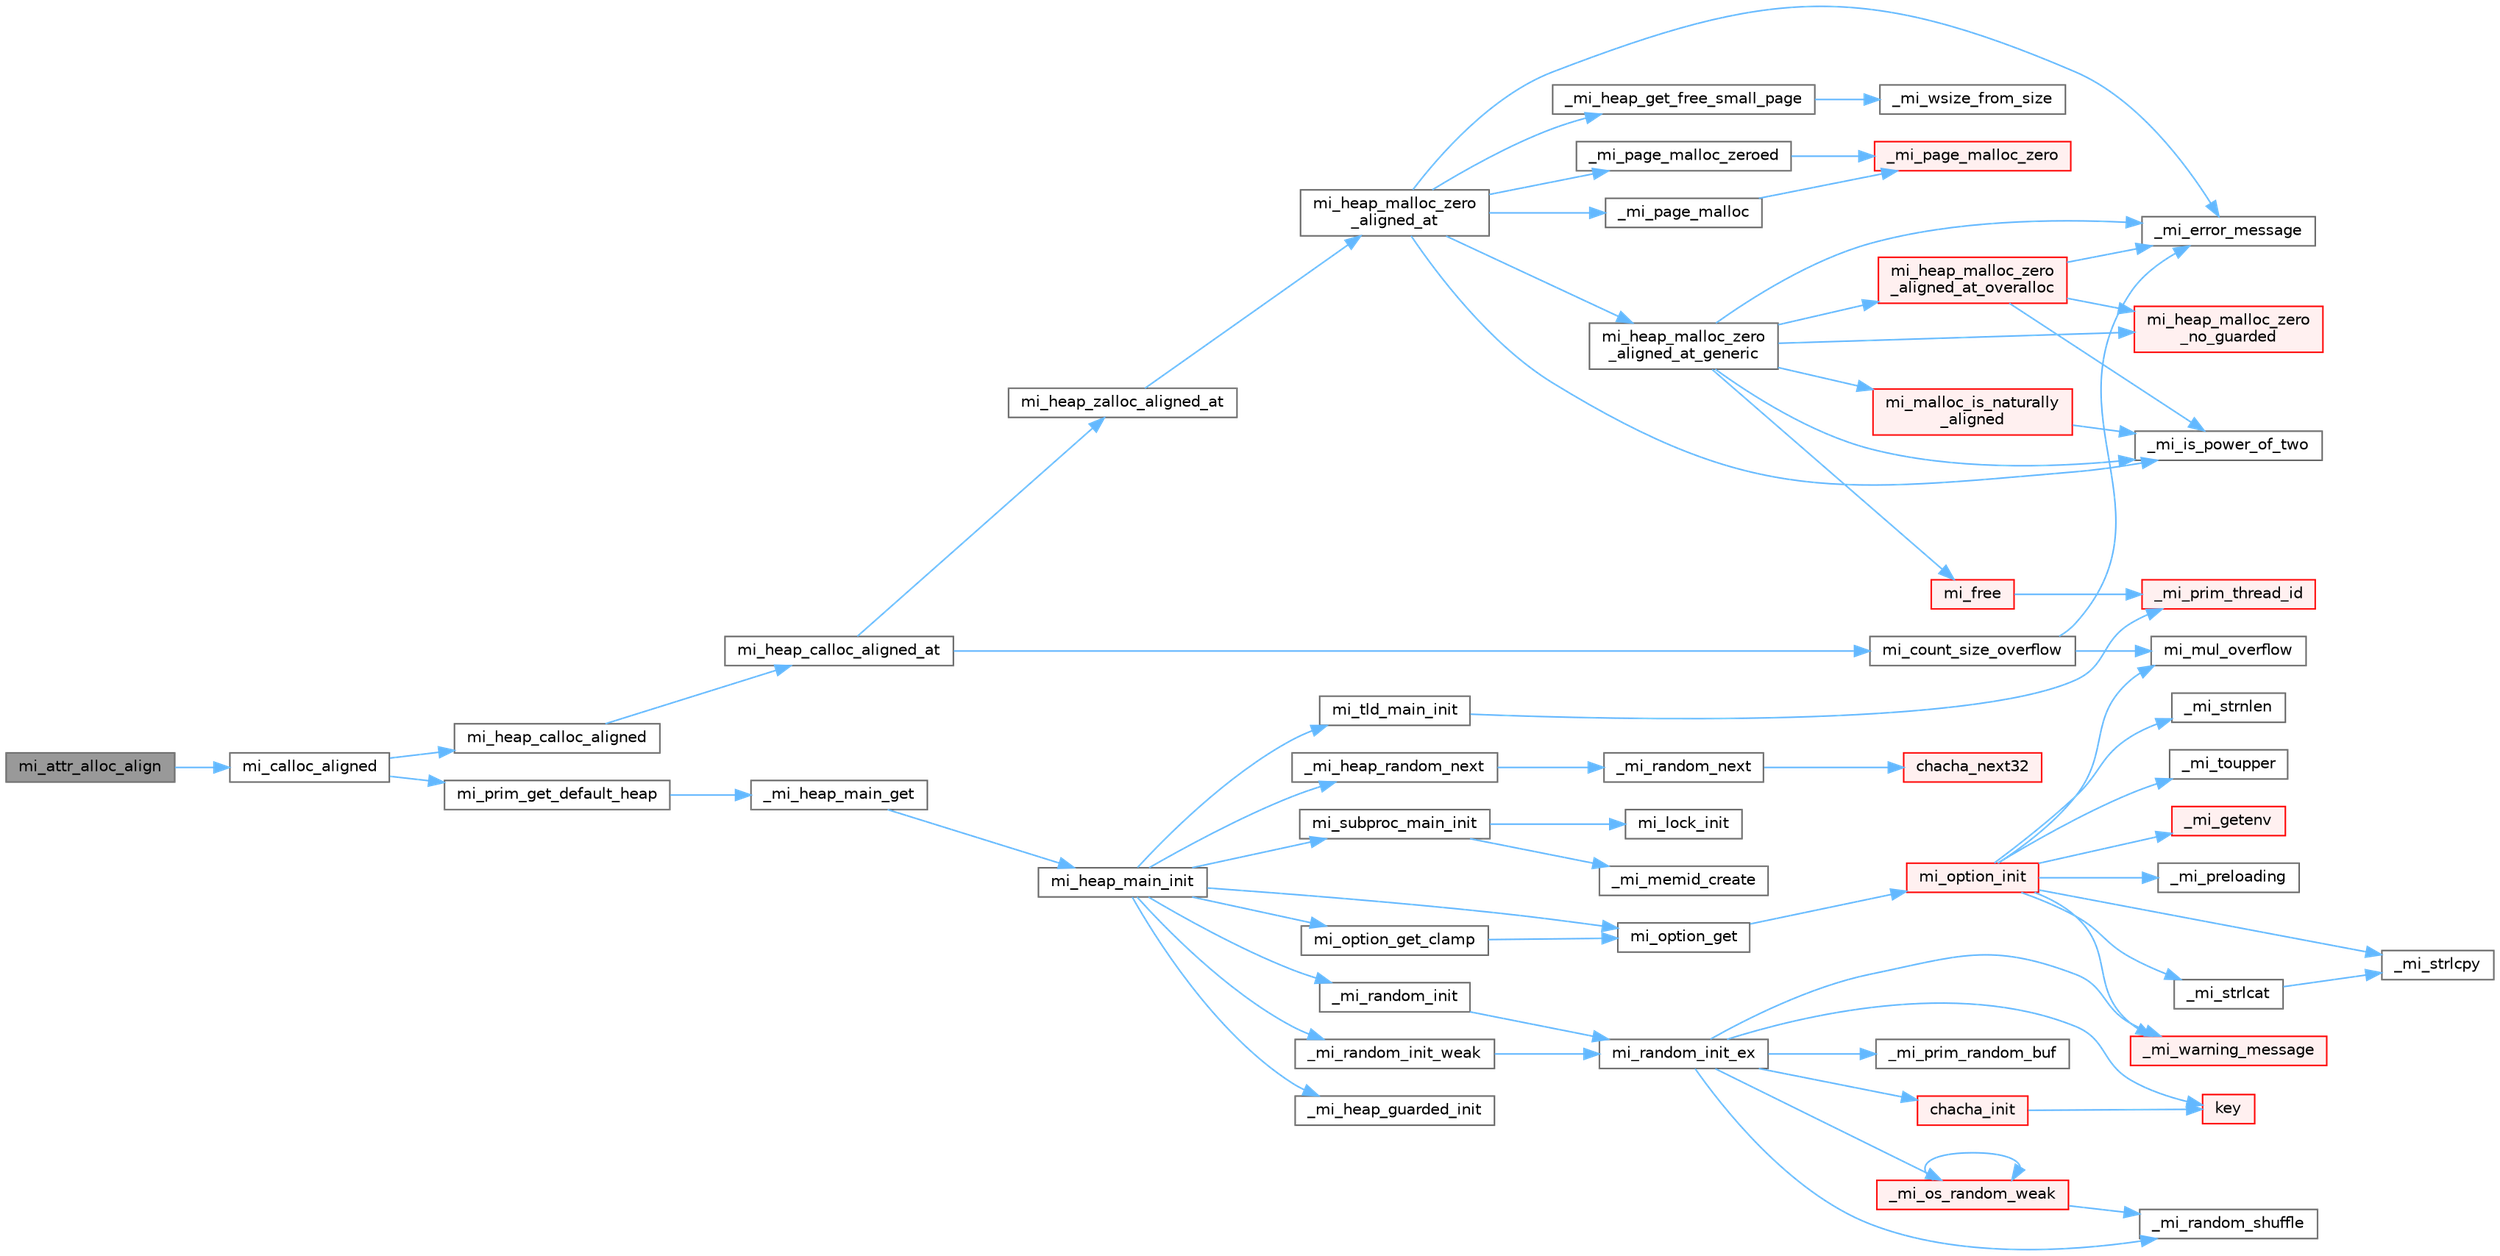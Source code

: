 digraph "mi_attr_alloc_align"
{
 // LATEX_PDF_SIZE
  bgcolor="transparent";
  edge [fontname=Helvetica,fontsize=10,labelfontname=Helvetica,labelfontsize=10];
  node [fontname=Helvetica,fontsize=10,shape=box,height=0.2,width=0.4];
  rankdir="LR";
  Node1 [id="Node000001",label="mi_attr_alloc_align",height=0.2,width=0.4,color="gray40", fillcolor="grey60", style="filled", fontcolor="black",tooltip=" "];
  Node1 -> Node2 [id="edge67_Node000001_Node000002",color="steelblue1",style="solid",tooltip=" "];
  Node2 [id="Node000002",label="mi_calloc_aligned",height=0.2,width=0.4,color="grey40", fillcolor="white", style="filled",URL="$group__aligned.html#ga424ef386fb1f9f8e0a86ab53f16eaaf1",tooltip=" "];
  Node2 -> Node3 [id="edge68_Node000002_Node000003",color="steelblue1",style="solid",tooltip=" "];
  Node3 [id="Node000003",label="mi_heap_calloc_aligned",height=0.2,width=0.4,color="grey40", fillcolor="white", style="filled",URL="$group__heap.html#gacafcc26df827c7a7de5e850217566108",tooltip=" "];
  Node3 -> Node4 [id="edge69_Node000003_Node000004",color="steelblue1",style="solid",tooltip=" "];
  Node4 [id="Node000004",label="mi_heap_calloc_aligned_at",height=0.2,width=0.4,color="grey40", fillcolor="white", style="filled",URL="$group__heap.html#gaa42ec2079989c4374f2c331d9b35f4e4",tooltip=" "];
  Node4 -> Node5 [id="edge70_Node000004_Node000005",color="steelblue1",style="solid",tooltip=" "];
  Node5 [id="Node000005",label="mi_count_size_overflow",height=0.2,width=0.4,color="grey40", fillcolor="white", style="filled",URL="$_e_a_s_t_l_2packages_2mimalloc_2include_2mimalloc_2internal_8h.html#ad0741c6523fbf2e3870fd3477bf6fe91",tooltip=" "];
  Node5 -> Node6 [id="edge71_Node000005_Node000006",color="steelblue1",style="solid",tooltip=" "];
  Node6 [id="Node000006",label="_mi_error_message",height=0.2,width=0.4,color="grey40", fillcolor="white", style="filled",URL="$options_8c.html#a2bebc073bcaac71658e57bb260c2e426",tooltip=" "];
  Node5 -> Node7 [id="edge72_Node000005_Node000007",color="steelblue1",style="solid",tooltip=" "];
  Node7 [id="Node000007",label="mi_mul_overflow",height=0.2,width=0.4,color="grey40", fillcolor="white", style="filled",URL="$_e_a_s_t_l_2packages_2mimalloc_2include_2mimalloc_2internal_8h.html#abf06027911fbdc300901fb961a45e4d0",tooltip=" "];
  Node4 -> Node8 [id="edge73_Node000004_Node000008",color="steelblue1",style="solid",tooltip=" "];
  Node8 [id="Node000008",label="mi_heap_zalloc_aligned_at",height=0.2,width=0.4,color="grey40", fillcolor="white", style="filled",URL="$group__heap.html#ga484e3d01cd174f78c7e53370e5a7c819",tooltip=" "];
  Node8 -> Node9 [id="edge74_Node000008_Node000009",color="steelblue1",style="solid",tooltip=" "];
  Node9 [id="Node000009",label="mi_heap_malloc_zero\l_aligned_at",height=0.2,width=0.4,color="grey40", fillcolor="white", style="filled",URL="$alloc-aligned_8c.html#a5a91c01df4ee03f2157157434e535648",tooltip=" "];
  Node9 -> Node6 [id="edge75_Node000009_Node000006",color="steelblue1",style="solid",tooltip=" "];
  Node9 -> Node10 [id="edge76_Node000009_Node000010",color="steelblue1",style="solid",tooltip=" "];
  Node10 [id="Node000010",label="_mi_heap_get_free_small_page",height=0.2,width=0.4,color="grey40", fillcolor="white", style="filled",URL="$_e_a_s_t_l_2packages_2mimalloc_2include_2mimalloc_2internal_8h.html#a5ab9d8fb17d6213eb9789008e8d69ac1",tooltip=" "];
  Node10 -> Node11 [id="edge77_Node000010_Node000011",color="steelblue1",style="solid",tooltip=" "];
  Node11 [id="Node000011",label="_mi_wsize_from_size",height=0.2,width=0.4,color="grey40", fillcolor="white", style="filled",URL="$_e_a_s_t_l_2packages_2mimalloc_2include_2mimalloc_2internal_8h.html#a7d12fa8e45201ef1ba892c927d3b8ad1",tooltip=" "];
  Node9 -> Node12 [id="edge78_Node000009_Node000012",color="steelblue1",style="solid",tooltip=" "];
  Node12 [id="Node000012",label="_mi_is_power_of_two",height=0.2,width=0.4,color="grey40", fillcolor="white", style="filled",URL="$_e_a_s_t_l_2packages_2mimalloc_2include_2mimalloc_2internal_8h.html#ac46068515202fb9642f6b2610836bd82",tooltip=" "];
  Node9 -> Node13 [id="edge79_Node000009_Node000013",color="steelblue1",style="solid",tooltip=" "];
  Node13 [id="Node000013",label="_mi_page_malloc",height=0.2,width=0.4,color="grey40", fillcolor="white", style="filled",URL="$alloc_8c.html#a97c32575c2b27f4dc75af2429c45819d",tooltip=" "];
  Node13 -> Node14 [id="edge80_Node000013_Node000014",color="steelblue1",style="solid",tooltip=" "];
  Node14 [id="Node000014",label="_mi_page_malloc_zero",height=0.2,width=0.4,color="red", fillcolor="#FFF0F0", style="filled",URL="$alloc_8c.html#afd278f60e743bee5d9df559422f3455b",tooltip=" "];
  Node9 -> Node455 [id="edge81_Node000009_Node000455",color="steelblue1",style="solid",tooltip=" "];
  Node455 [id="Node000455",label="_mi_page_malloc_zeroed",height=0.2,width=0.4,color="grey40", fillcolor="white", style="filled",URL="$alloc_8c.html#adfd7ea63bc22fb012fb1b5ddcb0253d9",tooltip=" "];
  Node455 -> Node14 [id="edge82_Node000455_Node000014",color="steelblue1",style="solid",tooltip=" "];
  Node9 -> Node456 [id="edge83_Node000009_Node000456",color="steelblue1",style="solid",tooltip=" "];
  Node456 [id="Node000456",label="mi_heap_malloc_zero\l_aligned_at_generic",height=0.2,width=0.4,color="grey40", fillcolor="white", style="filled",URL="$alloc-aligned_8c.html#af2d93c20264f100910f38ae10bd6e9d8",tooltip=" "];
  Node456 -> Node6 [id="edge84_Node000456_Node000006",color="steelblue1",style="solid",tooltip=" "];
  Node456 -> Node12 [id="edge85_Node000456_Node000012",color="steelblue1",style="solid",tooltip=" "];
  Node456 -> Node457 [id="edge86_Node000456_Node000457",color="steelblue1",style="solid",tooltip=" "];
  Node457 [id="Node000457",label="mi_free",height=0.2,width=0.4,color="red", fillcolor="#FFF0F0", style="filled",URL="$group__malloc.html#gaf2c7b89c327d1f60f59e68b9ea644d95",tooltip=" "];
  Node457 -> Node67 [id="edge87_Node000457_Node000067",color="steelblue1",style="solid",tooltip=" "];
  Node67 [id="Node000067",label="_mi_prim_thread_id",height=0.2,width=0.4,color="red", fillcolor="#FFF0F0", style="filled",URL="$prim_8h.html#a3875c92cbb791d0a7c69bc1fd2df6804",tooltip=" "];
  Node456 -> Node485 [id="edge88_Node000456_Node000485",color="steelblue1",style="solid",tooltip=" "];
  Node485 [id="Node000485",label="mi_heap_malloc_zero\l_aligned_at_overalloc",height=0.2,width=0.4,color="red", fillcolor="#FFF0F0", style="filled",URL="$alloc-aligned_8c.html#a9148a575dc5a2a120d4fd4a584a124cb",tooltip=" "];
  Node485 -> Node6 [id="edge89_Node000485_Node000006",color="steelblue1",style="solid",tooltip=" "];
  Node485 -> Node12 [id="edge90_Node000485_Node000012",color="steelblue1",style="solid",tooltip=" "];
  Node485 -> Node490 [id="edge91_Node000485_Node000490",color="steelblue1",style="solid",tooltip=" "];
  Node490 [id="Node000490",label="mi_heap_malloc_zero\l_no_guarded",height=0.2,width=0.4,color="red", fillcolor="#FFF0F0", style="filled",URL="$alloc-aligned_8c.html#a4259bf6eedc404e48de0fa8c94441d51",tooltip=" "];
  Node456 -> Node490 [id="edge92_Node000456_Node000490",color="steelblue1",style="solid",tooltip=" "];
  Node456 -> Node492 [id="edge93_Node000456_Node000492",color="steelblue1",style="solid",tooltip=" "];
  Node492 [id="Node000492",label="mi_malloc_is_naturally\l_aligned",height=0.2,width=0.4,color="red", fillcolor="#FFF0F0", style="filled",URL="$alloc-aligned_8c.html#abaff374f59bcf05e8f548aa8609ae9bc",tooltip=" "];
  Node492 -> Node12 [id="edge94_Node000492_Node000012",color="steelblue1",style="solid",tooltip=" "];
  Node2 -> Node309 [id="edge95_Node000002_Node000309",color="steelblue1",style="solid",tooltip=" "];
  Node309 [id="Node000309",label="mi_prim_get_default_heap",height=0.2,width=0.4,color="grey40", fillcolor="white", style="filled",URL="$prim_8h.html#a986e62564728229db3ccecbd6e97fd98",tooltip=" "];
  Node309 -> Node310 [id="edge96_Node000309_Node000310",color="steelblue1",style="solid",tooltip=" "];
  Node310 [id="Node000310",label="_mi_heap_main_get",height=0.2,width=0.4,color="grey40", fillcolor="white", style="filled",URL="$_e_a_s_t_l_2packages_2mimalloc_2src_2init_8c.html#a1feeb4148fb048caf23361152895a55c",tooltip=" "];
  Node310 -> Node311 [id="edge97_Node000310_Node000311",color="steelblue1",style="solid",tooltip=" "];
  Node311 [id="Node000311",label="mi_heap_main_init",height=0.2,width=0.4,color="grey40", fillcolor="white", style="filled",URL="$_e_a_s_t_l_2packages_2mimalloc_2src_2init_8c.html#a5d8b12ae7942ecf3eb4e8ffd313a263a",tooltip=" "];
  Node311 -> Node312 [id="edge98_Node000311_Node000312",color="steelblue1",style="solid",tooltip=" "];
  Node312 [id="Node000312",label="_mi_heap_guarded_init",height=0.2,width=0.4,color="grey40", fillcolor="white", style="filled",URL="$_e_a_s_t_l_2packages_2mimalloc_2src_2init_8c.html#a70e3672a1e08dcb5e7e311d403693394",tooltip=" "];
  Node311 -> Node35 [id="edge99_Node000311_Node000035",color="steelblue1",style="solid",tooltip=" "];
  Node35 [id="Node000035",label="_mi_heap_random_next",height=0.2,width=0.4,color="grey40", fillcolor="white", style="filled",URL="$heap_8c.html#a68ddb5f2c595ea9d4e8d450342b4713c",tooltip=" "];
  Node35 -> Node36 [id="edge100_Node000035_Node000036",color="steelblue1",style="solid",tooltip=" "];
  Node36 [id="Node000036",label="_mi_random_next",height=0.2,width=0.4,color="grey40", fillcolor="white", style="filled",URL="$random_8c.html#ae7c0ab020aad85edd43240680cc4f76e",tooltip=" "];
  Node36 -> Node37 [id="edge101_Node000036_Node000037",color="steelblue1",style="solid",tooltip=" "];
  Node37 [id="Node000037",label="chacha_next32",height=0.2,width=0.4,color="red", fillcolor="#FFF0F0", style="filled",URL="$random_8c.html#aee994349e65d0c17afc5f058382e4987",tooltip=" "];
  Node311 -> Node313 [id="edge102_Node000311_Node000313",color="steelblue1",style="solid",tooltip=" "];
  Node313 [id="Node000313",label="_mi_random_init",height=0.2,width=0.4,color="grey40", fillcolor="white", style="filled",URL="$random_8c.html#aca9dc8a900f1b727e326063778b2eee1",tooltip=" "];
  Node313 -> Node314 [id="edge103_Node000313_Node000314",color="steelblue1",style="solid",tooltip=" "];
  Node314 [id="Node000314",label="mi_random_init_ex",height=0.2,width=0.4,color="grey40", fillcolor="white", style="filled",URL="$random_8c.html#ab23662b29a587205a8f597fa5a2e1de6",tooltip=" "];
  Node314 -> Node315 [id="edge104_Node000314_Node000315",color="steelblue1",style="solid",tooltip=" "];
  Node315 [id="Node000315",label="_mi_os_random_weak",height=0.2,width=0.4,color="red", fillcolor="#FFF0F0", style="filled",URL="$random_8c.html#a85bf7bbd920b6b6afb84fea419ec3392",tooltip=" "];
  Node315 -> Node315 [id="edge105_Node000315_Node000315",color="steelblue1",style="solid",tooltip=" "];
  Node315 -> Node98 [id="edge106_Node000315_Node000098",color="steelblue1",style="solid",tooltip=" "];
  Node98 [id="Node000098",label="_mi_random_shuffle",height=0.2,width=0.4,color="grey40", fillcolor="white", style="filled",URL="$_e_a_s_t_l_2packages_2mimalloc_2include_2mimalloc_2internal_8h.html#aed665df96f860a0ef89cc82e538df873",tooltip=" "];
  Node314 -> Node316 [id="edge107_Node000314_Node000316",color="steelblue1",style="solid",tooltip=" "];
  Node316 [id="Node000316",label="_mi_prim_random_buf",height=0.2,width=0.4,color="grey40", fillcolor="white", style="filled",URL="$windows_2prim_8c.html#a4d9172e2503d3616115ff0bc8a6a908d",tooltip=" "];
  Node314 -> Node98 [id="edge108_Node000314_Node000098",color="steelblue1",style="solid",tooltip=" "];
  Node314 -> Node47 [id="edge109_Node000314_Node000047",color="steelblue1",style="solid",tooltip=" "];
  Node47 [id="Node000047",label="_mi_warning_message",height=0.2,width=0.4,color="red", fillcolor="#FFF0F0", style="filled",URL="$options_8c.html#ac253cac2ca24fb63be7f4937ac620dc4",tooltip=" "];
  Node314 -> Node317 [id="edge110_Node000314_Node000317",color="steelblue1",style="solid",tooltip=" "];
  Node317 [id="Node000317",label="chacha_init",height=0.2,width=0.4,color="red", fillcolor="#FFF0F0", style="filled",URL="$random_8c.html#a67366410cb2bd986ff81703ec536d544",tooltip=" "];
  Node317 -> Node319 [id="edge111_Node000317_Node000319",color="steelblue1",style="solid",tooltip=" "];
  Node319 [id="Node000319",label="key",height=0.2,width=0.4,color="red", fillcolor="#FFF0F0", style="filled",URL="$gears_8c.html#accd6b5b92b78666e36543412d4ac14cd",tooltip=" "];
  Node314 -> Node319 [id="edge112_Node000314_Node000319",color="steelblue1",style="solid",tooltip=" "];
  Node311 -> Node322 [id="edge113_Node000311_Node000322",color="steelblue1",style="solid",tooltip=" "];
  Node322 [id="Node000322",label="_mi_random_init_weak",height=0.2,width=0.4,color="grey40", fillcolor="white", style="filled",URL="$random_8c.html#a6bfdbdbf180aa56ff5697e0f2e3ca49a",tooltip=" "];
  Node322 -> Node314 [id="edge114_Node000322_Node000314",color="steelblue1",style="solid",tooltip=" "];
  Node311 -> Node49 [id="edge115_Node000311_Node000049",color="steelblue1",style="solid",tooltip=" "];
  Node49 [id="Node000049",label="mi_option_get",height=0.2,width=0.4,color="grey40", fillcolor="white", style="filled",URL="$group__options.html#ga7e8af195cc81d3fa64ccf2662caa565a",tooltip=" "];
  Node49 -> Node50 [id="edge116_Node000049_Node000050",color="steelblue1",style="solid",tooltip=" "];
  Node50 [id="Node000050",label="mi_option_init",height=0.2,width=0.4,color="red", fillcolor="#FFF0F0", style="filled",URL="$options_8c.html#a61970c5b942f29a5dea8a39742421cfe",tooltip=" "];
  Node50 -> Node51 [id="edge117_Node000050_Node000051",color="steelblue1",style="solid",tooltip=" "];
  Node51 [id="Node000051",label="_mi_getenv",height=0.2,width=0.4,color="red", fillcolor="#FFF0F0", style="filled",URL="$libc_8c.html#ae24e3d9662cc4cc3277fa0f31359b3ee",tooltip=" "];
  Node50 -> Node53 [id="edge118_Node000050_Node000053",color="steelblue1",style="solid",tooltip=" "];
  Node53 [id="Node000053",label="_mi_preloading",height=0.2,width=0.4,color="grey40", fillcolor="white", style="filled",URL="$_e_a_s_t_l_2packages_2mimalloc_2src_2init_8c.html#a404be8b4c0576588270fde0b2a4d7832",tooltip=" "];
  Node50 -> Node60 [id="edge119_Node000050_Node000060",color="steelblue1",style="solid",tooltip=" "];
  Node60 [id="Node000060",label="_mi_strlcat",height=0.2,width=0.4,color="grey40", fillcolor="white", style="filled",URL="$libc_8c.html#a29572712fc70f836ac31d224d98ad41a",tooltip=" "];
  Node60 -> Node54 [id="edge120_Node000060_Node000054",color="steelblue1",style="solid",tooltip=" "];
  Node54 [id="Node000054",label="_mi_strlcpy",height=0.2,width=0.4,color="grey40", fillcolor="white", style="filled",URL="$libc_8c.html#a17a9534829be8a086014bf2a2792154f",tooltip=" "];
  Node50 -> Node54 [id="edge121_Node000050_Node000054",color="steelblue1",style="solid",tooltip=" "];
  Node50 -> Node58 [id="edge122_Node000050_Node000058",color="steelblue1",style="solid",tooltip=" "];
  Node58 [id="Node000058",label="_mi_strnlen",height=0.2,width=0.4,color="grey40", fillcolor="white", style="filled",URL="$libc_8c.html#ae8577fe0d9bbe3fb90d2169caa1af943",tooltip=" "];
  Node50 -> Node57 [id="edge123_Node000050_Node000057",color="steelblue1",style="solid",tooltip=" "];
  Node57 [id="Node000057",label="_mi_toupper",height=0.2,width=0.4,color="grey40", fillcolor="white", style="filled",URL="$libc_8c.html#a0d811385427149f1ea8637c8fab1fd07",tooltip=" "];
  Node50 -> Node47 [id="edge124_Node000050_Node000047",color="steelblue1",style="solid",tooltip=" "];
  Node50 -> Node7 [id="edge125_Node000050_Node000007",color="steelblue1",style="solid",tooltip=" "];
  Node311 -> Node239 [id="edge126_Node000311_Node000239",color="steelblue1",style="solid",tooltip=" "];
  Node239 [id="Node000239",label="mi_option_get_clamp",height=0.2,width=0.4,color="grey40", fillcolor="white", style="filled",URL="$group__options.html#ga96ad9c406338bd314cfe878cfc9bf723",tooltip=" "];
  Node239 -> Node49 [id="edge127_Node000239_Node000049",color="steelblue1",style="solid",tooltip=" "];
  Node311 -> Node323 [id="edge128_Node000311_Node000323",color="steelblue1",style="solid",tooltip=" "];
  Node323 [id="Node000323",label="mi_subproc_main_init",height=0.2,width=0.4,color="grey40", fillcolor="white", style="filled",URL="$_e_a_s_t_l_2packages_2mimalloc_2src_2init_8c.html#a51b6f4fa5d8cbde3881bf41e2a9d7a73",tooltip=" "];
  Node323 -> Node221 [id="edge129_Node000323_Node000221",color="steelblue1",style="solid",tooltip=" "];
  Node221 [id="Node000221",label="_mi_memid_create",height=0.2,width=0.4,color="grey40", fillcolor="white", style="filled",URL="$_e_a_s_t_l_2packages_2mimalloc_2include_2mimalloc_2internal_8h.html#a666352100ead3b22c4cd8ac803b1b1f8",tooltip=" "];
  Node323 -> Node324 [id="edge130_Node000323_Node000324",color="steelblue1",style="solid",tooltip=" "];
  Node324 [id="Node000324",label="mi_lock_init",height=0.2,width=0.4,color="grey40", fillcolor="white", style="filled",URL="$_e_a_s_t_l_2packages_2mimalloc_2include_2mimalloc_2atomic_8h.html#a0aad6b1ce67a3a8f2c712d86cadc125e",tooltip=" "];
  Node311 -> Node325 [id="edge131_Node000311_Node000325",color="steelblue1",style="solid",tooltip=" "];
  Node325 [id="Node000325",label="mi_tld_main_init",height=0.2,width=0.4,color="grey40", fillcolor="white", style="filled",URL="$_e_a_s_t_l_2packages_2mimalloc_2src_2init_8c.html#a5b314759773d0dc745240cdf90e7f1b0",tooltip=" "];
  Node325 -> Node67 [id="edge132_Node000325_Node000067",color="steelblue1",style="solid",tooltip=" "];
}
